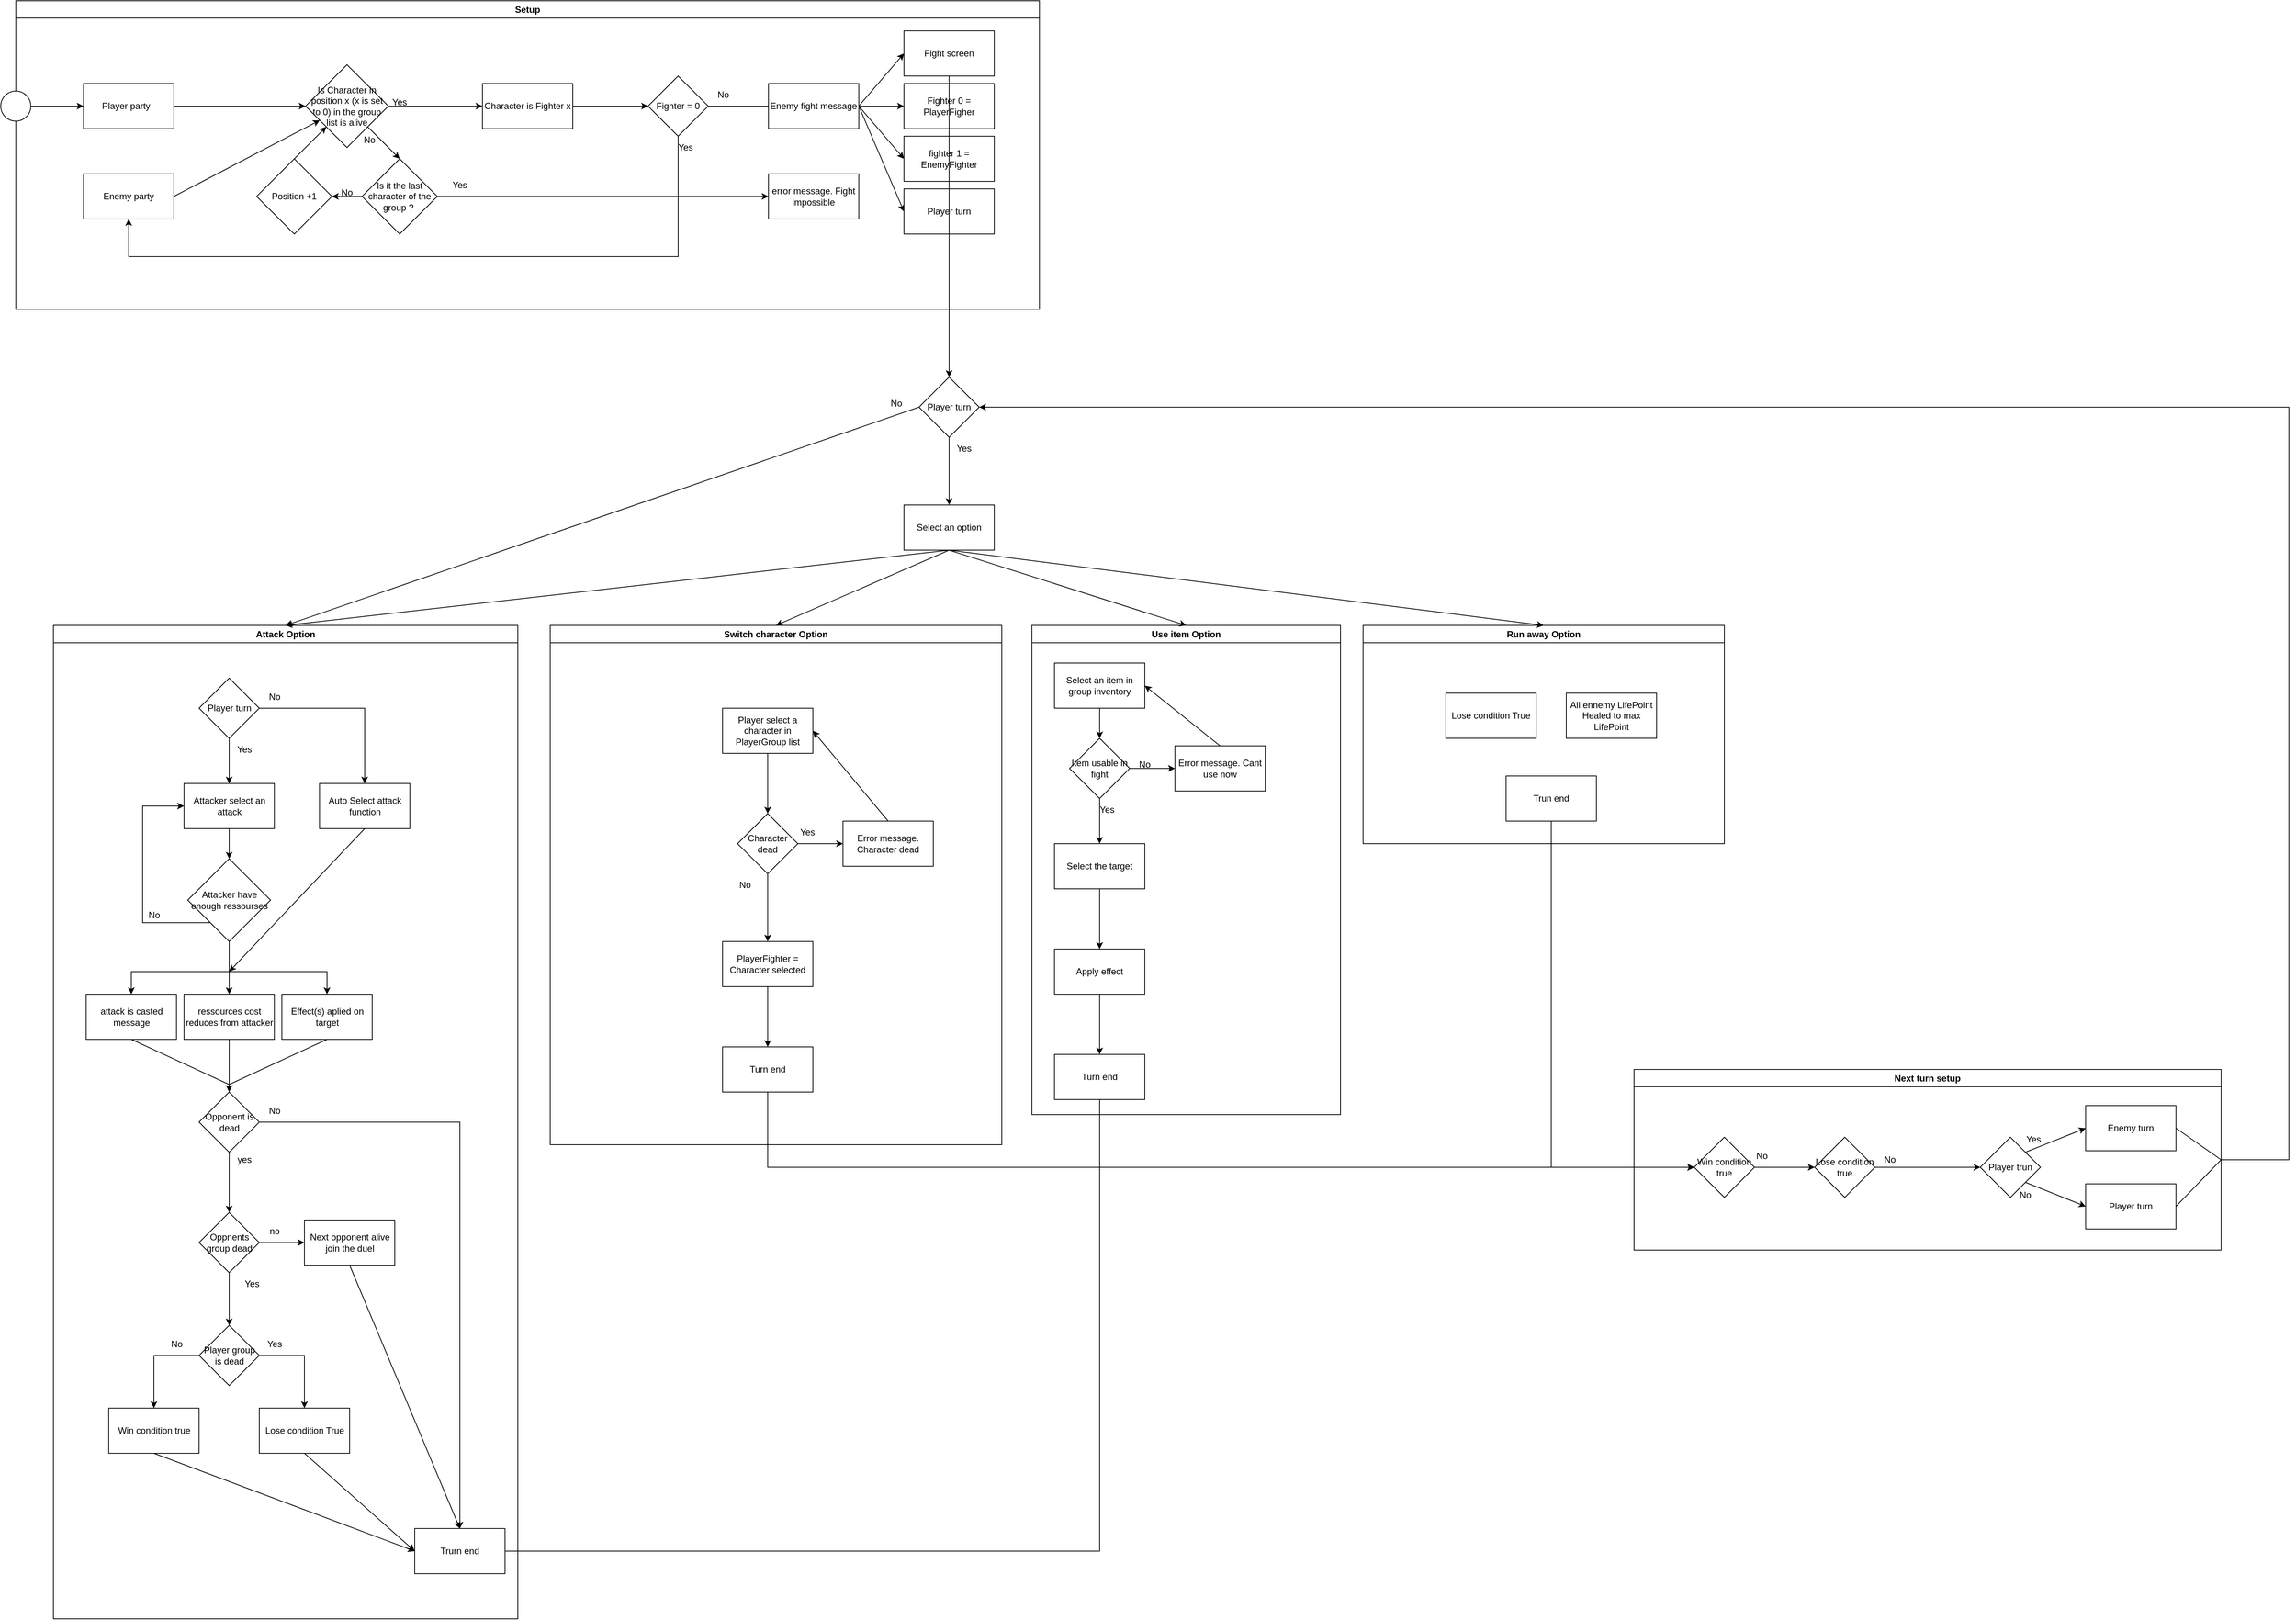 <mxfile version="24.2.5" type="device">
  <diagram name="Page-1" id="olkcUrhkSjKcTe4kXdKJ">
    <mxGraphModel dx="3854" dy="3133" grid="1" gridSize="10" guides="1" tooltips="1" connect="1" arrows="1" fold="1" page="1" pageScale="1" pageWidth="827" pageHeight="1169" math="0" shadow="0">
      <root>
        <mxCell id="0" />
        <mxCell id="1" parent="0" />
        <mxCell id="oNLCFI8qdMNChcKk2wOl-66" value="Setup" style="swimlane;whiteSpace=wrap;html=1;" vertex="1" parent="1">
          <mxGeometry y="-1120" width="1360" height="410" as="geometry" />
        </mxCell>
        <mxCell id="oNLCFI8qdMNChcKk2wOl-96" style="edgeStyle=orthogonalEdgeStyle;rounded=0;orthogonalLoop=1;jettySize=auto;html=1;" edge="1" parent="oNLCFI8qdMNChcKk2wOl-66" source="oNLCFI8qdMNChcKk2wOl-3" target="oNLCFI8qdMNChcKk2wOl-9">
          <mxGeometry relative="1" as="geometry" />
        </mxCell>
        <mxCell id="oNLCFI8qdMNChcKk2wOl-3" value="" style="ellipse;whiteSpace=wrap;html=1;aspect=fixed;fillColor=#FFFFFF;" vertex="1" parent="oNLCFI8qdMNChcKk2wOl-66">
          <mxGeometry x="-20" y="120" width="40" height="40" as="geometry" />
        </mxCell>
        <mxCell id="oNLCFI8qdMNChcKk2wOl-11" value="" style="edgeStyle=orthogonalEdgeStyle;rounded=0;orthogonalLoop=1;jettySize=auto;html=1;" edge="1" parent="oNLCFI8qdMNChcKk2wOl-66" source="oNLCFI8qdMNChcKk2wOl-7" target="oNLCFI8qdMNChcKk2wOl-10">
          <mxGeometry relative="1" as="geometry" />
        </mxCell>
        <mxCell id="oNLCFI8qdMNChcKk2wOl-7" value="Is Character in position x (x is set to 0) in the group list is alive" style="rhombus;whiteSpace=wrap;html=1;" vertex="1" parent="oNLCFI8qdMNChcKk2wOl-66">
          <mxGeometry x="385" y="85" width="110" height="110" as="geometry" />
        </mxCell>
        <mxCell id="oNLCFI8qdMNChcKk2wOl-8" value="Enemy party" style="rounded=0;whiteSpace=wrap;html=1;" vertex="1" parent="oNLCFI8qdMNChcKk2wOl-66">
          <mxGeometry x="90" y="230" width="120" height="60" as="geometry" />
        </mxCell>
        <mxCell id="oNLCFI8qdMNChcKk2wOl-46" style="edgeStyle=orthogonalEdgeStyle;rounded=0;orthogonalLoop=1;jettySize=auto;html=1;" edge="1" parent="oNLCFI8qdMNChcKk2wOl-66" source="oNLCFI8qdMNChcKk2wOl-9" target="oNLCFI8qdMNChcKk2wOl-7">
          <mxGeometry relative="1" as="geometry" />
        </mxCell>
        <mxCell id="oNLCFI8qdMNChcKk2wOl-9" value="Player party&amp;nbsp;&amp;nbsp;" style="rounded=0;whiteSpace=wrap;html=1;" vertex="1" parent="oNLCFI8qdMNChcKk2wOl-66">
          <mxGeometry x="90" y="110" width="120" height="60" as="geometry" />
        </mxCell>
        <mxCell id="oNLCFI8qdMNChcKk2wOl-48" value="" style="edgeStyle=orthogonalEdgeStyle;rounded=0;orthogonalLoop=1;jettySize=auto;html=1;" edge="1" parent="oNLCFI8qdMNChcKk2wOl-66" source="oNLCFI8qdMNChcKk2wOl-10" target="oNLCFI8qdMNChcKk2wOl-47">
          <mxGeometry relative="1" as="geometry" />
        </mxCell>
        <mxCell id="oNLCFI8qdMNChcKk2wOl-10" value="Character is Fighter x" style="whiteSpace=wrap;html=1;" vertex="1" parent="oNLCFI8qdMNChcKk2wOl-66">
          <mxGeometry x="620" y="110" width="120" height="60" as="geometry" />
        </mxCell>
        <mxCell id="oNLCFI8qdMNChcKk2wOl-12" value="Yes" style="text;html=1;align=center;verticalAlign=middle;whiteSpace=wrap;rounded=0;" vertex="1" parent="oNLCFI8qdMNChcKk2wOl-66">
          <mxGeometry x="480" y="120" width="60" height="30" as="geometry" />
        </mxCell>
        <mxCell id="oNLCFI8qdMNChcKk2wOl-24" value="" style="edgeStyle=orthogonalEdgeStyle;rounded=0;orthogonalLoop=1;jettySize=auto;html=1;" edge="1" parent="oNLCFI8qdMNChcKk2wOl-66" source="oNLCFI8qdMNChcKk2wOl-18" target="oNLCFI8qdMNChcKk2wOl-23">
          <mxGeometry relative="1" as="geometry" />
        </mxCell>
        <mxCell id="oNLCFI8qdMNChcKk2wOl-40" style="edgeStyle=orthogonalEdgeStyle;rounded=0;orthogonalLoop=1;jettySize=auto;html=1;" edge="1" parent="oNLCFI8qdMNChcKk2wOl-66" source="oNLCFI8qdMNChcKk2wOl-18" target="oNLCFI8qdMNChcKk2wOl-38">
          <mxGeometry relative="1" as="geometry" />
        </mxCell>
        <mxCell id="oNLCFI8qdMNChcKk2wOl-18" value="Is it the last character of the group ?&amp;nbsp;" style="rhombus;whiteSpace=wrap;html=1;" vertex="1" parent="oNLCFI8qdMNChcKk2wOl-66">
          <mxGeometry x="460" y="210" width="100" height="100" as="geometry" />
        </mxCell>
        <mxCell id="oNLCFI8qdMNChcKk2wOl-21" value="" style="endArrow=classic;html=1;rounded=0;exitX=1;exitY=1;exitDx=0;exitDy=0;entryX=0.5;entryY=0;entryDx=0;entryDy=0;" edge="1" parent="oNLCFI8qdMNChcKk2wOl-66" source="oNLCFI8qdMNChcKk2wOl-7" target="oNLCFI8qdMNChcKk2wOl-18">
          <mxGeometry width="50" height="50" relative="1" as="geometry">
            <mxPoint x="420" y="280" as="sourcePoint" />
            <mxPoint x="470" y="230" as="targetPoint" />
          </mxGeometry>
        </mxCell>
        <mxCell id="oNLCFI8qdMNChcKk2wOl-22" value="No" style="text;html=1;align=center;verticalAlign=middle;whiteSpace=wrap;rounded=0;" vertex="1" parent="oNLCFI8qdMNChcKk2wOl-66">
          <mxGeometry x="440" y="170" width="60" height="30" as="geometry" />
        </mxCell>
        <mxCell id="oNLCFI8qdMNChcKk2wOl-23" value="error message. Fight impossible" style="whiteSpace=wrap;html=1;" vertex="1" parent="oNLCFI8qdMNChcKk2wOl-66">
          <mxGeometry x="1000" y="230" width="120" height="60" as="geometry" />
        </mxCell>
        <mxCell id="oNLCFI8qdMNChcKk2wOl-26" value="Yes" style="text;html=1;align=center;verticalAlign=middle;whiteSpace=wrap;rounded=0;" vertex="1" parent="oNLCFI8qdMNChcKk2wOl-66">
          <mxGeometry x="560" y="230" width="60" height="30" as="geometry" />
        </mxCell>
        <mxCell id="oNLCFI8qdMNChcKk2wOl-38" value="Position +1" style="rhombus;whiteSpace=wrap;html=1;" vertex="1" parent="oNLCFI8qdMNChcKk2wOl-66">
          <mxGeometry x="320" y="210" width="100" height="100" as="geometry" />
        </mxCell>
        <mxCell id="oNLCFI8qdMNChcKk2wOl-42" value="" style="endArrow=classic;html=1;rounded=0;exitX=0.5;exitY=0;exitDx=0;exitDy=0;entryX=0;entryY=1;entryDx=0;entryDy=0;" edge="1" parent="oNLCFI8qdMNChcKk2wOl-66" source="oNLCFI8qdMNChcKk2wOl-38" target="oNLCFI8qdMNChcKk2wOl-7">
          <mxGeometry width="50" height="50" relative="1" as="geometry">
            <mxPoint x="460" y="290" as="sourcePoint" />
            <mxPoint x="510" y="240" as="targetPoint" />
          </mxGeometry>
        </mxCell>
        <mxCell id="oNLCFI8qdMNChcKk2wOl-45" value="No" style="text;html=1;align=center;verticalAlign=middle;whiteSpace=wrap;rounded=0;" vertex="1" parent="oNLCFI8qdMNChcKk2wOl-66">
          <mxGeometry x="410" y="240" width="60" height="30" as="geometry" />
        </mxCell>
        <mxCell id="oNLCFI8qdMNChcKk2wOl-50" style="edgeStyle=orthogonalEdgeStyle;rounded=0;orthogonalLoop=1;jettySize=auto;html=1;entryX=0.5;entryY=1;entryDx=0;entryDy=0;" edge="1" parent="oNLCFI8qdMNChcKk2wOl-66" source="oNLCFI8qdMNChcKk2wOl-47" target="oNLCFI8qdMNChcKk2wOl-8">
          <mxGeometry relative="1" as="geometry">
            <Array as="points">
              <mxPoint x="880" y="340" />
              <mxPoint x="150" y="340" />
            </Array>
          </mxGeometry>
        </mxCell>
        <mxCell id="oNLCFI8qdMNChcKk2wOl-47" value="Fighter = 0" style="rhombus;whiteSpace=wrap;html=1;" vertex="1" parent="oNLCFI8qdMNChcKk2wOl-66">
          <mxGeometry x="840" y="100" width="80" height="80" as="geometry" />
        </mxCell>
        <mxCell id="oNLCFI8qdMNChcKk2wOl-51" value="Yes" style="text;html=1;align=center;verticalAlign=middle;whiteSpace=wrap;rounded=0;" vertex="1" parent="oNLCFI8qdMNChcKk2wOl-66">
          <mxGeometry x="860" y="180" width="60" height="30" as="geometry" />
        </mxCell>
        <mxCell id="oNLCFI8qdMNChcKk2wOl-54" value="No" style="text;html=1;align=center;verticalAlign=middle;whiteSpace=wrap;rounded=0;" vertex="1" parent="oNLCFI8qdMNChcKk2wOl-66">
          <mxGeometry x="910" y="110" width="60" height="30" as="geometry" />
        </mxCell>
        <mxCell id="oNLCFI8qdMNChcKk2wOl-55" value="Fight screen" style="rounded=0;whiteSpace=wrap;html=1;" vertex="1" parent="oNLCFI8qdMNChcKk2wOl-66">
          <mxGeometry x="1180" y="40" width="120" height="60" as="geometry" />
        </mxCell>
        <mxCell id="oNLCFI8qdMNChcKk2wOl-56" value="" style="endArrow=none;html=1;rounded=0;exitX=1;exitY=0.5;exitDx=0;exitDy=0;" edge="1" parent="oNLCFI8qdMNChcKk2wOl-66" source="oNLCFI8qdMNChcKk2wOl-47">
          <mxGeometry width="50" height="50" relative="1" as="geometry">
            <mxPoint x="920" y="250" as="sourcePoint" />
            <mxPoint x="1000" y="140" as="targetPoint" />
          </mxGeometry>
        </mxCell>
        <mxCell id="oNLCFI8qdMNChcKk2wOl-57" value="" style="endArrow=classic;html=1;rounded=0;entryX=0;entryY=0.5;entryDx=0;entryDy=0;" edge="1" parent="oNLCFI8qdMNChcKk2wOl-66" target="oNLCFI8qdMNChcKk2wOl-55">
          <mxGeometry width="50" height="50" relative="1" as="geometry">
            <mxPoint x="1120" y="140" as="sourcePoint" />
            <mxPoint x="1070" y="-10" as="targetPoint" />
          </mxGeometry>
        </mxCell>
        <mxCell id="oNLCFI8qdMNChcKk2wOl-58" value="Fighter 0 = PlayerFigher" style="rounded=0;whiteSpace=wrap;html=1;" vertex="1" parent="oNLCFI8qdMNChcKk2wOl-66">
          <mxGeometry x="1180" y="110" width="120" height="60" as="geometry" />
        </mxCell>
        <mxCell id="oNLCFI8qdMNChcKk2wOl-59" value="" style="endArrow=classic;html=1;rounded=0;entryX=0;entryY=0.5;entryDx=0;entryDy=0;" edge="1" parent="oNLCFI8qdMNChcKk2wOl-66" target="oNLCFI8qdMNChcKk2wOl-58">
          <mxGeometry width="50" height="50" relative="1" as="geometry">
            <mxPoint x="1120" y="140" as="sourcePoint" />
            <mxPoint x="1190" y="150" as="targetPoint" />
          </mxGeometry>
        </mxCell>
        <mxCell id="oNLCFI8qdMNChcKk2wOl-60" value="fighter 1 = EnemyFighter" style="rounded=0;whiteSpace=wrap;html=1;" vertex="1" parent="oNLCFI8qdMNChcKk2wOl-66">
          <mxGeometry x="1180" y="180" width="120" height="60" as="geometry" />
        </mxCell>
        <mxCell id="oNLCFI8qdMNChcKk2wOl-61" value="" style="endArrow=classic;html=1;rounded=0;entryX=0;entryY=0.5;entryDx=0;entryDy=0;" edge="1" parent="oNLCFI8qdMNChcKk2wOl-66" target="oNLCFI8qdMNChcKk2wOl-60">
          <mxGeometry width="50" height="50" relative="1" as="geometry">
            <mxPoint x="1120" y="140" as="sourcePoint" />
            <mxPoint x="1180" y="210" as="targetPoint" />
          </mxGeometry>
        </mxCell>
        <mxCell id="oNLCFI8qdMNChcKk2wOl-62" value="" style="endArrow=classic;html=1;rounded=0;exitX=1;exitY=0.5;exitDx=0;exitDy=0;" edge="1" parent="oNLCFI8qdMNChcKk2wOl-66" source="oNLCFI8qdMNChcKk2wOl-8" target="oNLCFI8qdMNChcKk2wOl-7">
          <mxGeometry width="50" height="50" relative="1" as="geometry">
            <mxPoint x="510" y="400" as="sourcePoint" />
            <mxPoint x="560" y="350" as="targetPoint" />
          </mxGeometry>
        </mxCell>
        <mxCell id="oNLCFI8qdMNChcKk2wOl-63" value="Enemy fight message" style="rounded=0;whiteSpace=wrap;html=1;" vertex="1" parent="oNLCFI8qdMNChcKk2wOl-66">
          <mxGeometry x="1000" y="110" width="120" height="60" as="geometry" />
        </mxCell>
        <mxCell id="oNLCFI8qdMNChcKk2wOl-83" value="Player turn" style="rounded=0;whiteSpace=wrap;html=1;" vertex="1" parent="oNLCFI8qdMNChcKk2wOl-66">
          <mxGeometry x="1180" y="250" width="120" height="60" as="geometry" />
        </mxCell>
        <mxCell id="oNLCFI8qdMNChcKk2wOl-84" value="" style="endArrow=classic;html=1;rounded=0;exitX=1;exitY=0.5;exitDx=0;exitDy=0;entryX=0;entryY=0.5;entryDx=0;entryDy=0;" edge="1" parent="oNLCFI8qdMNChcKk2wOl-66" source="oNLCFI8qdMNChcKk2wOl-63" target="oNLCFI8qdMNChcKk2wOl-83">
          <mxGeometry width="50" height="50" relative="1" as="geometry">
            <mxPoint x="920" y="390" as="sourcePoint" />
            <mxPoint x="970" y="340" as="targetPoint" />
          </mxGeometry>
        </mxCell>
        <mxCell id="oNLCFI8qdMNChcKk2wOl-174" style="edgeStyle=orthogonalEdgeStyle;rounded=0;orthogonalLoop=1;jettySize=auto;html=1;" edge="1" parent="1" source="oNLCFI8qdMNChcKk2wOl-82" target="oNLCFI8qdMNChcKk2wOl-168">
          <mxGeometry relative="1" as="geometry">
            <mxPoint x="2910" y="-210.0" as="targetPoint" />
            <Array as="points">
              <mxPoint x="3020" y="420" />
              <mxPoint x="3020" y="-580" />
            </Array>
          </mxGeometry>
        </mxCell>
        <mxCell id="oNLCFI8qdMNChcKk2wOl-82" value="Next turn setup" style="swimlane;whiteSpace=wrap;html=1;startSize=23;" vertex="1" parent="1">
          <mxGeometry x="2150" y="300" width="780" height="240" as="geometry" />
        </mxCell>
        <mxCell id="oNLCFI8qdMNChcKk2wOl-71" value="Enemy turn" style="whiteSpace=wrap;html=1;" vertex="1" parent="oNLCFI8qdMNChcKk2wOl-82">
          <mxGeometry x="600" y="48" width="120" height="60" as="geometry" />
        </mxCell>
        <mxCell id="oNLCFI8qdMNChcKk2wOl-77" value="Player turn" style="whiteSpace=wrap;html=1;" vertex="1" parent="oNLCFI8qdMNChcKk2wOl-82">
          <mxGeometry x="600" y="152" width="120" height="60" as="geometry" />
        </mxCell>
        <mxCell id="oNLCFI8qdMNChcKk2wOl-76" value="Player trun" style="rhombus;whiteSpace=wrap;html=1;" vertex="1" parent="oNLCFI8qdMNChcKk2wOl-82">
          <mxGeometry x="460" y="90" width="80" height="80" as="geometry" />
        </mxCell>
        <mxCell id="oNLCFI8qdMNChcKk2wOl-86" value="" style="endArrow=classic;html=1;rounded=0;exitX=1;exitY=0;exitDx=0;exitDy=0;entryX=0;entryY=0.5;entryDx=0;entryDy=0;" edge="1" parent="oNLCFI8qdMNChcKk2wOl-82" source="oNLCFI8qdMNChcKk2wOl-76" target="oNLCFI8qdMNChcKk2wOl-71">
          <mxGeometry width="50" height="50" relative="1" as="geometry">
            <mxPoint x="660" y="152" as="sourcePoint" />
            <mxPoint x="710" y="102" as="targetPoint" />
          </mxGeometry>
        </mxCell>
        <mxCell id="oNLCFI8qdMNChcKk2wOl-87" value="" style="endArrow=classic;html=1;rounded=0;exitX=1;exitY=1;exitDx=0;exitDy=0;entryX=0;entryY=0.5;entryDx=0;entryDy=0;" edge="1" parent="oNLCFI8qdMNChcKk2wOl-82" source="oNLCFI8qdMNChcKk2wOl-76" target="oNLCFI8qdMNChcKk2wOl-77">
          <mxGeometry width="50" height="50" relative="1" as="geometry">
            <mxPoint x="660" y="152" as="sourcePoint" />
            <mxPoint x="710" y="102" as="targetPoint" />
          </mxGeometry>
        </mxCell>
        <mxCell id="oNLCFI8qdMNChcKk2wOl-88" value="Yes" style="text;html=1;align=center;verticalAlign=middle;whiteSpace=wrap;rounded=0;" vertex="1" parent="oNLCFI8qdMNChcKk2wOl-82">
          <mxGeometry x="501" y="78" width="60" height="30" as="geometry" />
        </mxCell>
        <mxCell id="oNLCFI8qdMNChcKk2wOl-89" value="No" style="text;html=1;align=center;verticalAlign=middle;whiteSpace=wrap;rounded=0;" vertex="1" parent="oNLCFI8qdMNChcKk2wOl-82">
          <mxGeometry x="490" y="152" width="60" height="30" as="geometry" />
        </mxCell>
        <mxCell id="oNLCFI8qdMNChcKk2wOl-133" value="" style="edgeStyle=orthogonalEdgeStyle;rounded=0;orthogonalLoop=1;jettySize=auto;html=1;" edge="1" parent="oNLCFI8qdMNChcKk2wOl-82" source="oNLCFI8qdMNChcKk2wOl-130" target="oNLCFI8qdMNChcKk2wOl-132">
          <mxGeometry relative="1" as="geometry" />
        </mxCell>
        <mxCell id="oNLCFI8qdMNChcKk2wOl-130" value="Win condition true" style="rhombus;whiteSpace=wrap;html=1;" vertex="1" parent="oNLCFI8qdMNChcKk2wOl-82">
          <mxGeometry x="80" y="90" width="80" height="80" as="geometry" />
        </mxCell>
        <mxCell id="oNLCFI8qdMNChcKk2wOl-136" style="edgeStyle=orthogonalEdgeStyle;rounded=0;orthogonalLoop=1;jettySize=auto;html=1;" edge="1" parent="oNLCFI8qdMNChcKk2wOl-82" source="oNLCFI8qdMNChcKk2wOl-132" target="oNLCFI8qdMNChcKk2wOl-76">
          <mxGeometry relative="1" as="geometry" />
        </mxCell>
        <mxCell id="oNLCFI8qdMNChcKk2wOl-132" value="Lose condition true" style="rhombus;whiteSpace=wrap;html=1;" vertex="1" parent="oNLCFI8qdMNChcKk2wOl-82">
          <mxGeometry x="240" y="90" width="80" height="80" as="geometry" />
        </mxCell>
        <mxCell id="oNLCFI8qdMNChcKk2wOl-135" value="No" style="text;html=1;align=center;verticalAlign=middle;whiteSpace=wrap;rounded=0;" vertex="1" parent="oNLCFI8qdMNChcKk2wOl-82">
          <mxGeometry x="140" y="100" width="60" height="30" as="geometry" />
        </mxCell>
        <mxCell id="oNLCFI8qdMNChcKk2wOl-137" value="No" style="text;html=1;align=center;verticalAlign=middle;whiteSpace=wrap;rounded=0;" vertex="1" parent="oNLCFI8qdMNChcKk2wOl-82">
          <mxGeometry x="310" y="105" width="60" height="30" as="geometry" />
        </mxCell>
        <mxCell id="oNLCFI8qdMNChcKk2wOl-166" value="" style="endArrow=none;html=1;rounded=0;entryX=1;entryY=0.5;entryDx=0;entryDy=0;exitX=1;exitY=0.5;exitDx=0;exitDy=0;" edge="1" parent="oNLCFI8qdMNChcKk2wOl-82" source="oNLCFI8qdMNChcKk2wOl-82" target="oNLCFI8qdMNChcKk2wOl-71">
          <mxGeometry width="50" height="50" relative="1" as="geometry">
            <mxPoint x="690" y="180" as="sourcePoint" />
            <mxPoint x="740" y="130" as="targetPoint" />
          </mxGeometry>
        </mxCell>
        <mxCell id="oNLCFI8qdMNChcKk2wOl-90" value="Attack Option" style="swimlane;whiteSpace=wrap;html=1;" vertex="1" parent="1">
          <mxGeometry x="50" y="-290" width="617" height="1320" as="geometry" />
        </mxCell>
        <mxCell id="ATQOXBDEKC-NVkVyijqF-48" style="edgeStyle=orthogonalEdgeStyle;rounded=0;orthogonalLoop=1;jettySize=auto;html=1;" parent="oNLCFI8qdMNChcKk2wOl-90" source="MJEl35Oq-Rg6vVL6f81N-1" target="MJEl35Oq-Rg6vVL6f81N-3" edge="1">
          <mxGeometry relative="1" as="geometry" />
        </mxCell>
        <mxCell id="MJEl35Oq-Rg6vVL6f81N-1" value="Attacker select an attack" style="rounded=0;whiteSpace=wrap;html=1;" parent="oNLCFI8qdMNChcKk2wOl-90" vertex="1">
          <mxGeometry x="173.5" y="210" width="120" height="60" as="geometry" />
        </mxCell>
        <mxCell id="MJEl35Oq-Rg6vVL6f81N-14" style="edgeStyle=orthogonalEdgeStyle;rounded=0;orthogonalLoop=1;jettySize=auto;html=1;" parent="oNLCFI8qdMNChcKk2wOl-90" source="MJEl35Oq-Rg6vVL6f81N-3" target="MJEl35Oq-Rg6vVL6f81N-12" edge="1">
          <mxGeometry relative="1" as="geometry" />
        </mxCell>
        <mxCell id="MJEl35Oq-Rg6vVL6f81N-15" style="edgeStyle=orthogonalEdgeStyle;rounded=0;orthogonalLoop=1;jettySize=auto;html=1;" parent="oNLCFI8qdMNChcKk2wOl-90" source="MJEl35Oq-Rg6vVL6f81N-3" target="MJEl35Oq-Rg6vVL6f81N-11" edge="1">
          <mxGeometry relative="1" as="geometry">
            <Array as="points">
              <mxPoint x="233.5" y="460" />
              <mxPoint x="103.5" y="460" />
            </Array>
          </mxGeometry>
        </mxCell>
        <mxCell id="MJEl35Oq-Rg6vVL6f81N-16" style="edgeStyle=orthogonalEdgeStyle;rounded=0;orthogonalLoop=1;jettySize=auto;html=1;entryX=0.5;entryY=0;entryDx=0;entryDy=0;" parent="oNLCFI8qdMNChcKk2wOl-90" source="MJEl35Oq-Rg6vVL6f81N-3" target="MJEl35Oq-Rg6vVL6f81N-13" edge="1">
          <mxGeometry relative="1" as="geometry">
            <mxPoint x="377.5" y="490" as="targetPoint" />
            <Array as="points">
              <mxPoint x="233.5" y="460" />
              <mxPoint x="363.5" y="460" />
            </Array>
          </mxGeometry>
        </mxCell>
        <mxCell id="ATQOXBDEKC-NVkVyijqF-46" style="edgeStyle=orthogonalEdgeStyle;rounded=0;orthogonalLoop=1;jettySize=auto;html=1;" parent="oNLCFI8qdMNChcKk2wOl-90" source="MJEl35Oq-Rg6vVL6f81N-3" target="MJEl35Oq-Rg6vVL6f81N-1" edge="1">
          <mxGeometry relative="1" as="geometry">
            <Array as="points">
              <mxPoint x="118.5" y="395" />
            </Array>
          </mxGeometry>
        </mxCell>
        <mxCell id="MJEl35Oq-Rg6vVL6f81N-3" value="Attacker have enough ressourses" style="rhombus;whiteSpace=wrap;html=1;" parent="oNLCFI8qdMNChcKk2wOl-90" vertex="1">
          <mxGeometry x="178.5" y="310" width="110" height="110" as="geometry" />
        </mxCell>
        <mxCell id="MJEl35Oq-Rg6vVL6f81N-9" value="No" style="text;html=1;strokeColor=none;fillColor=none;align=center;verticalAlign=middle;whiteSpace=wrap;rounded=0;" parent="oNLCFI8qdMNChcKk2wOl-90" vertex="1">
          <mxGeometry x="103.5" y="370" width="60" height="30" as="geometry" />
        </mxCell>
        <mxCell id="MJEl35Oq-Rg6vVL6f81N-11" value="attack is casted message" style="rounded=0;whiteSpace=wrap;html=1;" parent="oNLCFI8qdMNChcKk2wOl-90" vertex="1">
          <mxGeometry x="43.5" y="490" width="120" height="60" as="geometry" />
        </mxCell>
        <mxCell id="MJEl35Oq-Rg6vVL6f81N-18" style="edgeStyle=orthogonalEdgeStyle;rounded=0;orthogonalLoop=1;jettySize=auto;html=1;" parent="oNLCFI8qdMNChcKk2wOl-90" source="MJEl35Oq-Rg6vVL6f81N-12" target="MJEl35Oq-Rg6vVL6f81N-17" edge="1">
          <mxGeometry relative="1" as="geometry" />
        </mxCell>
        <mxCell id="MJEl35Oq-Rg6vVL6f81N-12" value="ressources cost reduces from attacker" style="rounded=0;whiteSpace=wrap;html=1;" parent="oNLCFI8qdMNChcKk2wOl-90" vertex="1">
          <mxGeometry x="173.5" y="490" width="120" height="60" as="geometry" />
        </mxCell>
        <mxCell id="MJEl35Oq-Rg6vVL6f81N-13" value="Effect(s) aplied on target" style="rounded=0;whiteSpace=wrap;html=1;" parent="oNLCFI8qdMNChcKk2wOl-90" vertex="1">
          <mxGeometry x="303.5" y="490" width="120" height="60" as="geometry" />
        </mxCell>
        <mxCell id="MJEl35Oq-Rg6vVL6f81N-24" value="" style="edgeStyle=orthogonalEdgeStyle;rounded=0;orthogonalLoop=1;jettySize=auto;html=1;" parent="oNLCFI8qdMNChcKk2wOl-90" source="MJEl35Oq-Rg6vVL6f81N-17" target="MJEl35Oq-Rg6vVL6f81N-23" edge="1">
          <mxGeometry relative="1" as="geometry" />
        </mxCell>
        <mxCell id="MJEl35Oq-Rg6vVL6f81N-17" value="Opponent is dead" style="rhombus;whiteSpace=wrap;html=1;" parent="oNLCFI8qdMNChcKk2wOl-90" vertex="1">
          <mxGeometry x="193.5" y="620" width="80" height="80" as="geometry" />
        </mxCell>
        <mxCell id="ATQOXBDEKC-NVkVyijqF-33" value="" style="edgeStyle=orthogonalEdgeStyle;rounded=0;orthogonalLoop=1;jettySize=auto;html=1;" parent="oNLCFI8qdMNChcKk2wOl-90" source="MJEl35Oq-Rg6vVL6f81N-23" target="ATQOXBDEKC-NVkVyijqF-32" edge="1">
          <mxGeometry relative="1" as="geometry" />
        </mxCell>
        <mxCell id="ATQOXBDEKC-NVkVyijqF-66" style="edgeStyle=orthogonalEdgeStyle;rounded=0;orthogonalLoop=1;jettySize=auto;html=1;" parent="oNLCFI8qdMNChcKk2wOl-90" source="MJEl35Oq-Rg6vVL6f81N-23" target="ATQOXBDEKC-NVkVyijqF-65" edge="1">
          <mxGeometry relative="1" as="geometry" />
        </mxCell>
        <mxCell id="MJEl35Oq-Rg6vVL6f81N-23" value="Oppnents group dead" style="rhombus;whiteSpace=wrap;html=1;" parent="oNLCFI8qdMNChcKk2wOl-90" vertex="1">
          <mxGeometry x="193.5" y="780" width="80" height="80" as="geometry" />
        </mxCell>
        <mxCell id="MJEl35Oq-Rg6vVL6f81N-25" value="yes" style="text;html=1;strokeColor=none;fillColor=none;align=center;verticalAlign=middle;whiteSpace=wrap;rounded=0;" parent="oNLCFI8qdMNChcKk2wOl-90" vertex="1">
          <mxGeometry x="223.5" y="695" width="60" height="30" as="geometry" />
        </mxCell>
        <mxCell id="ATQOXBDEKC-NVkVyijqF-13" value="No" style="text;html=1;strokeColor=none;fillColor=none;align=center;verticalAlign=middle;whiteSpace=wrap;rounded=0;" parent="oNLCFI8qdMNChcKk2wOl-90" vertex="1">
          <mxGeometry x="263.5" y="630" width="60" height="30" as="geometry" />
        </mxCell>
        <mxCell id="ATQOXBDEKC-NVkVyijqF-30" value="" style="endArrow=none;html=1;rounded=0;entryX=0.5;entryY=1;entryDx=0;entryDy=0;" parent="oNLCFI8qdMNChcKk2wOl-90" target="MJEl35Oq-Rg6vVL6f81N-13" edge="1">
          <mxGeometry width="50" height="50" relative="1" as="geometry">
            <mxPoint x="233.5" y="610" as="sourcePoint" />
            <mxPoint x="753.5" y="580" as="targetPoint" />
          </mxGeometry>
        </mxCell>
        <mxCell id="ATQOXBDEKC-NVkVyijqF-31" value="" style="endArrow=none;html=1;rounded=0;entryX=0.5;entryY=1;entryDx=0;entryDy=0;" parent="oNLCFI8qdMNChcKk2wOl-90" target="MJEl35Oq-Rg6vVL6f81N-11" edge="1">
          <mxGeometry width="50" height="50" relative="1" as="geometry">
            <mxPoint x="233.5" y="610" as="sourcePoint" />
            <mxPoint x="753.5" y="580" as="targetPoint" />
          </mxGeometry>
        </mxCell>
        <mxCell id="ATQOXBDEKC-NVkVyijqF-32" value="Next opponent alive join the duel" style="whiteSpace=wrap;html=1;" parent="oNLCFI8qdMNChcKk2wOl-90" vertex="1">
          <mxGeometry x="333.5" y="790" width="120" height="60" as="geometry" />
        </mxCell>
        <mxCell id="ATQOXBDEKC-NVkVyijqF-34" value="no" style="text;html=1;strokeColor=none;fillColor=none;align=center;verticalAlign=middle;whiteSpace=wrap;rounded=0;" parent="oNLCFI8qdMNChcKk2wOl-90" vertex="1">
          <mxGeometry x="263.5" y="790" width="60" height="30" as="geometry" />
        </mxCell>
        <mxCell id="ATQOXBDEKC-NVkVyijqF-49" value="Auto Select attack function" style="rounded=0;whiteSpace=wrap;html=1;" parent="oNLCFI8qdMNChcKk2wOl-90" vertex="1">
          <mxGeometry x="353.5" y="210" width="120" height="60" as="geometry" />
        </mxCell>
        <mxCell id="ATQOXBDEKC-NVkVyijqF-50" value="" style="endArrow=classic;html=1;rounded=0;exitX=0.5;exitY=1;exitDx=0;exitDy=0;" parent="oNLCFI8qdMNChcKk2wOl-90" source="ATQOXBDEKC-NVkVyijqF-49" edge="1">
          <mxGeometry width="50" height="50" relative="1" as="geometry">
            <mxPoint x="593.5" y="520" as="sourcePoint" />
            <mxPoint x="233.5" y="460" as="targetPoint" />
          </mxGeometry>
        </mxCell>
        <mxCell id="ATQOXBDEKC-NVkVyijqF-53" style="edgeStyle=orthogonalEdgeStyle;rounded=0;orthogonalLoop=1;jettySize=auto;html=1;" parent="oNLCFI8qdMNChcKk2wOl-90" source="ATQOXBDEKC-NVkVyijqF-52" target="MJEl35Oq-Rg6vVL6f81N-1" edge="1">
          <mxGeometry relative="1" as="geometry" />
        </mxCell>
        <mxCell id="ATQOXBDEKC-NVkVyijqF-54" style="edgeStyle=orthogonalEdgeStyle;rounded=0;orthogonalLoop=1;jettySize=auto;html=1;" parent="oNLCFI8qdMNChcKk2wOl-90" source="ATQOXBDEKC-NVkVyijqF-52" target="ATQOXBDEKC-NVkVyijqF-49" edge="1">
          <mxGeometry relative="1" as="geometry" />
        </mxCell>
        <mxCell id="ATQOXBDEKC-NVkVyijqF-52" value="Player turn" style="rhombus;whiteSpace=wrap;html=1;" parent="oNLCFI8qdMNChcKk2wOl-90" vertex="1">
          <mxGeometry x="193.5" y="70" width="80" height="80" as="geometry" />
        </mxCell>
        <mxCell id="ATQOXBDEKC-NVkVyijqF-55" value="Yes" style="text;html=1;strokeColor=none;fillColor=none;align=center;verticalAlign=middle;whiteSpace=wrap;rounded=0;" parent="oNLCFI8qdMNChcKk2wOl-90" vertex="1">
          <mxGeometry x="223.5" y="150" width="60" height="30" as="geometry" />
        </mxCell>
        <mxCell id="ATQOXBDEKC-NVkVyijqF-57" value="No" style="text;html=1;strokeColor=none;fillColor=none;align=center;verticalAlign=middle;whiteSpace=wrap;rounded=0;" parent="oNLCFI8qdMNChcKk2wOl-90" vertex="1">
          <mxGeometry x="263.5" y="80" width="60" height="30" as="geometry" />
        </mxCell>
        <mxCell id="ATQOXBDEKC-NVkVyijqF-60" value="Yes" style="text;html=1;strokeColor=none;fillColor=none;align=center;verticalAlign=middle;whiteSpace=wrap;rounded=0;" parent="oNLCFI8qdMNChcKk2wOl-90" vertex="1">
          <mxGeometry x="233.5" y="860" width="60" height="30" as="geometry" />
        </mxCell>
        <mxCell id="ATQOXBDEKC-NVkVyijqF-70" style="edgeStyle=orthogonalEdgeStyle;rounded=0;orthogonalLoop=1;jettySize=auto;html=1;" parent="oNLCFI8qdMNChcKk2wOl-90" source="ATQOXBDEKC-NVkVyijqF-65" target="ATQOXBDEKC-NVkVyijqF-68" edge="1">
          <mxGeometry relative="1" as="geometry">
            <Array as="points">
              <mxPoint x="133.5" y="970" />
            </Array>
          </mxGeometry>
        </mxCell>
        <mxCell id="ATQOXBDEKC-NVkVyijqF-71" style="edgeStyle=orthogonalEdgeStyle;rounded=0;orthogonalLoop=1;jettySize=auto;html=1;" parent="oNLCFI8qdMNChcKk2wOl-90" source="ATQOXBDEKC-NVkVyijqF-65" target="ATQOXBDEKC-NVkVyijqF-69" edge="1">
          <mxGeometry relative="1" as="geometry">
            <Array as="points">
              <mxPoint x="333.5" y="970" />
            </Array>
          </mxGeometry>
        </mxCell>
        <mxCell id="ATQOXBDEKC-NVkVyijqF-65" value="Player group is dead" style="rhombus;whiteSpace=wrap;html=1;" parent="oNLCFI8qdMNChcKk2wOl-90" vertex="1">
          <mxGeometry x="193.5" y="930" width="80" height="80" as="geometry" />
        </mxCell>
        <mxCell id="ATQOXBDEKC-NVkVyijqF-68" value="Win condition true" style="rounded=0;whiteSpace=wrap;html=1;" parent="oNLCFI8qdMNChcKk2wOl-90" vertex="1">
          <mxGeometry x="73.5" y="1040" width="120" height="60" as="geometry" />
        </mxCell>
        <mxCell id="ATQOXBDEKC-NVkVyijqF-69" value="Lose condition True" style="rounded=0;whiteSpace=wrap;html=1;" parent="oNLCFI8qdMNChcKk2wOl-90" vertex="1">
          <mxGeometry x="273.5" y="1040" width="120" height="60" as="geometry" />
        </mxCell>
        <mxCell id="ATQOXBDEKC-NVkVyijqF-72" value="Yes" style="text;html=1;strokeColor=none;fillColor=none;align=center;verticalAlign=middle;whiteSpace=wrap;rounded=0;" parent="oNLCFI8qdMNChcKk2wOl-90" vertex="1">
          <mxGeometry x="263.5" y="940" width="60" height="30" as="geometry" />
        </mxCell>
        <mxCell id="ATQOXBDEKC-NVkVyijqF-74" value="No" style="text;html=1;strokeColor=none;fillColor=none;align=center;verticalAlign=middle;whiteSpace=wrap;rounded=0;" parent="oNLCFI8qdMNChcKk2wOl-90" vertex="1">
          <mxGeometry x="133.5" y="940" width="60" height="30" as="geometry" />
        </mxCell>
        <mxCell id="ATQOXBDEKC-NVkVyijqF-10" value="Trurn end" style="whiteSpace=wrap;html=1;rounded=0;" parent="oNLCFI8qdMNChcKk2wOl-90" vertex="1">
          <mxGeometry x="480" y="1200" width="120" height="60" as="geometry" />
        </mxCell>
        <mxCell id="ATQOXBDEKC-NVkVyijqF-14" style="edgeStyle=orthogonalEdgeStyle;rounded=0;orthogonalLoop=1;jettySize=auto;html=1;" parent="oNLCFI8qdMNChcKk2wOl-90" source="MJEl35Oq-Rg6vVL6f81N-17" target="ATQOXBDEKC-NVkVyijqF-10" edge="1">
          <mxGeometry relative="1" as="geometry" />
        </mxCell>
        <mxCell id="ATQOXBDEKC-NVkVyijqF-38" value="" style="endArrow=classic;html=1;rounded=0;exitX=0.5;exitY=1;exitDx=0;exitDy=0;entryX=0.5;entryY=0;entryDx=0;entryDy=0;" parent="oNLCFI8qdMNChcKk2wOl-90" source="ATQOXBDEKC-NVkVyijqF-32" target="ATQOXBDEKC-NVkVyijqF-10" edge="1">
          <mxGeometry width="50" height="50" relative="1" as="geometry">
            <mxPoint x="693.5" y="830" as="sourcePoint" />
            <mxPoint x="743.5" y="780" as="targetPoint" />
          </mxGeometry>
        </mxCell>
        <mxCell id="oNLCFI8qdMNChcKk2wOl-93" value="" style="endArrow=classic;html=1;rounded=0;exitX=0.5;exitY=1;exitDx=0;exitDy=0;entryX=0;entryY=0.5;entryDx=0;entryDy=0;" edge="1" parent="oNLCFI8qdMNChcKk2wOl-90" source="ATQOXBDEKC-NVkVyijqF-69" target="ATQOXBDEKC-NVkVyijqF-10">
          <mxGeometry width="50" height="50" relative="1" as="geometry">
            <mxPoint x="350" y="1080" as="sourcePoint" />
            <mxPoint x="400" y="1030" as="targetPoint" />
          </mxGeometry>
        </mxCell>
        <mxCell id="oNLCFI8qdMNChcKk2wOl-94" value="" style="endArrow=classic;html=1;rounded=0;exitX=0.5;exitY=1;exitDx=0;exitDy=0;entryX=0;entryY=0.5;entryDx=0;entryDy=0;" edge="1" parent="oNLCFI8qdMNChcKk2wOl-90" source="ATQOXBDEKC-NVkVyijqF-68" target="ATQOXBDEKC-NVkVyijqF-10">
          <mxGeometry width="50" height="50" relative="1" as="geometry">
            <mxPoint x="350" y="1080" as="sourcePoint" />
            <mxPoint x="400" y="1030" as="targetPoint" />
          </mxGeometry>
        </mxCell>
        <mxCell id="oNLCFI8qdMNChcKk2wOl-97" value="Switch character Option" style="swimlane;whiteSpace=wrap;html=1;" vertex="1" parent="1">
          <mxGeometry x="710" y="-290" width="600" height="690" as="geometry" />
        </mxCell>
        <mxCell id="oNLCFI8qdMNChcKk2wOl-100" value="" style="edgeStyle=orthogonalEdgeStyle;rounded=0;orthogonalLoop=1;jettySize=auto;html=1;" edge="1" parent="oNLCFI8qdMNChcKk2wOl-97" source="oNLCFI8qdMNChcKk2wOl-98" target="oNLCFI8qdMNChcKk2wOl-99">
          <mxGeometry relative="1" as="geometry" />
        </mxCell>
        <mxCell id="oNLCFI8qdMNChcKk2wOl-98" value="Player select a character in PlayerGroup list" style="rounded=0;whiteSpace=wrap;html=1;" vertex="1" parent="oNLCFI8qdMNChcKk2wOl-97">
          <mxGeometry x="229" y="110" width="120" height="60" as="geometry" />
        </mxCell>
        <mxCell id="oNLCFI8qdMNChcKk2wOl-102" value="" style="edgeStyle=orthogonalEdgeStyle;rounded=0;orthogonalLoop=1;jettySize=auto;html=1;" edge="1" parent="oNLCFI8qdMNChcKk2wOl-97" source="oNLCFI8qdMNChcKk2wOl-99" target="oNLCFI8qdMNChcKk2wOl-101">
          <mxGeometry relative="1" as="geometry" />
        </mxCell>
        <mxCell id="oNLCFI8qdMNChcKk2wOl-106" value="" style="edgeStyle=orthogonalEdgeStyle;rounded=0;orthogonalLoop=1;jettySize=auto;html=1;" edge="1" parent="oNLCFI8qdMNChcKk2wOl-97" source="oNLCFI8qdMNChcKk2wOl-99" target="oNLCFI8qdMNChcKk2wOl-105">
          <mxGeometry relative="1" as="geometry" />
        </mxCell>
        <mxCell id="oNLCFI8qdMNChcKk2wOl-99" value="Character dead" style="rhombus;whiteSpace=wrap;html=1;rounded=0;" vertex="1" parent="oNLCFI8qdMNChcKk2wOl-97">
          <mxGeometry x="249" y="250" width="80" height="80" as="geometry" />
        </mxCell>
        <mxCell id="oNLCFI8qdMNChcKk2wOl-101" value="Error message. Character dead" style="whiteSpace=wrap;html=1;rounded=0;" vertex="1" parent="oNLCFI8qdMNChcKk2wOl-97">
          <mxGeometry x="389" y="260" width="120" height="60" as="geometry" />
        </mxCell>
        <mxCell id="oNLCFI8qdMNChcKk2wOl-103" value="" style="endArrow=classic;html=1;rounded=0;exitX=0.5;exitY=0;exitDx=0;exitDy=0;entryX=1;entryY=0.5;entryDx=0;entryDy=0;" edge="1" parent="oNLCFI8qdMNChcKk2wOl-97" source="oNLCFI8qdMNChcKk2wOl-101" target="oNLCFI8qdMNChcKk2wOl-98">
          <mxGeometry width="50" height="50" relative="1" as="geometry">
            <mxPoint x="232" y="360" as="sourcePoint" />
            <mxPoint x="282" y="310" as="targetPoint" />
          </mxGeometry>
        </mxCell>
        <mxCell id="oNLCFI8qdMNChcKk2wOl-104" value="Yes" style="text;html=1;align=center;verticalAlign=middle;whiteSpace=wrap;rounded=0;" vertex="1" parent="oNLCFI8qdMNChcKk2wOl-97">
          <mxGeometry x="312" y="260" width="60" height="30" as="geometry" />
        </mxCell>
        <mxCell id="oNLCFI8qdMNChcKk2wOl-108" value="" style="edgeStyle=orthogonalEdgeStyle;rounded=0;orthogonalLoop=1;jettySize=auto;html=1;" edge="1" parent="oNLCFI8qdMNChcKk2wOl-97" source="oNLCFI8qdMNChcKk2wOl-105" target="oNLCFI8qdMNChcKk2wOl-107">
          <mxGeometry relative="1" as="geometry" />
        </mxCell>
        <mxCell id="oNLCFI8qdMNChcKk2wOl-105" value="PlayerFighter = Character selected" style="whiteSpace=wrap;html=1;rounded=0;" vertex="1" parent="oNLCFI8qdMNChcKk2wOl-97">
          <mxGeometry x="229" y="420" width="120" height="60" as="geometry" />
        </mxCell>
        <mxCell id="oNLCFI8qdMNChcKk2wOl-107" value="Turn end" style="rounded=0;whiteSpace=wrap;html=1;" vertex="1" parent="oNLCFI8qdMNChcKk2wOl-97">
          <mxGeometry x="229" y="560" width="120" height="60" as="geometry" />
        </mxCell>
        <mxCell id="oNLCFI8qdMNChcKk2wOl-109" value="No" style="text;html=1;align=center;verticalAlign=middle;whiteSpace=wrap;rounded=0;" vertex="1" parent="oNLCFI8qdMNChcKk2wOl-97">
          <mxGeometry x="229" y="330" width="60" height="30" as="geometry" />
        </mxCell>
        <mxCell id="oNLCFI8qdMNChcKk2wOl-110" value="Run away Option" style="swimlane;whiteSpace=wrap;html=1;" vertex="1" parent="1">
          <mxGeometry x="1790" y="-290" width="480" height="290" as="geometry" />
        </mxCell>
        <mxCell id="oNLCFI8qdMNChcKk2wOl-111" value="Lose condition True" style="rounded=0;whiteSpace=wrap;html=1;" vertex="1" parent="oNLCFI8qdMNChcKk2wOl-110">
          <mxGeometry x="110" y="90" width="120" height="60" as="geometry" />
        </mxCell>
        <mxCell id="oNLCFI8qdMNChcKk2wOl-112" value="All ennemy LifePoint Healed to max LifePoint" style="rounded=0;whiteSpace=wrap;html=1;" vertex="1" parent="oNLCFI8qdMNChcKk2wOl-110">
          <mxGeometry x="270" y="90" width="120" height="60" as="geometry" />
        </mxCell>
        <mxCell id="oNLCFI8qdMNChcKk2wOl-113" value="Trun end" style="rounded=0;whiteSpace=wrap;html=1;" vertex="1" parent="oNLCFI8qdMNChcKk2wOl-110">
          <mxGeometry x="190" y="200" width="120" height="60" as="geometry" />
        </mxCell>
        <mxCell id="oNLCFI8qdMNChcKk2wOl-114" value="Use item Option" style="swimlane;whiteSpace=wrap;html=1;" vertex="1" parent="1">
          <mxGeometry x="1350" y="-290" width="410" height="650" as="geometry" />
        </mxCell>
        <mxCell id="oNLCFI8qdMNChcKk2wOl-118" style="edgeStyle=orthogonalEdgeStyle;rounded=0;orthogonalLoop=1;jettySize=auto;html=1;" edge="1" parent="oNLCFI8qdMNChcKk2wOl-114" source="oNLCFI8qdMNChcKk2wOl-116" target="oNLCFI8qdMNChcKk2wOl-117">
          <mxGeometry relative="1" as="geometry" />
        </mxCell>
        <mxCell id="oNLCFI8qdMNChcKk2wOl-116" value="Select an item in group inventory" style="rounded=0;whiteSpace=wrap;html=1;" vertex="1" parent="oNLCFI8qdMNChcKk2wOl-114">
          <mxGeometry x="30" y="50" width="120" height="60" as="geometry" />
        </mxCell>
        <mxCell id="oNLCFI8qdMNChcKk2wOl-120" value="" style="edgeStyle=orthogonalEdgeStyle;rounded=0;orthogonalLoop=1;jettySize=auto;html=1;" edge="1" parent="oNLCFI8qdMNChcKk2wOl-114" source="oNLCFI8qdMNChcKk2wOl-117" target="oNLCFI8qdMNChcKk2wOl-119">
          <mxGeometry relative="1" as="geometry" />
        </mxCell>
        <mxCell id="oNLCFI8qdMNChcKk2wOl-123" value="" style="edgeStyle=orthogonalEdgeStyle;rounded=0;orthogonalLoop=1;jettySize=auto;html=1;" edge="1" parent="oNLCFI8qdMNChcKk2wOl-114" source="oNLCFI8qdMNChcKk2wOl-117" target="oNLCFI8qdMNChcKk2wOl-122">
          <mxGeometry relative="1" as="geometry" />
        </mxCell>
        <mxCell id="oNLCFI8qdMNChcKk2wOl-117" value="Item usable in fight" style="rhombus;whiteSpace=wrap;html=1;" vertex="1" parent="oNLCFI8qdMNChcKk2wOl-114">
          <mxGeometry x="50" y="150" width="80" height="80" as="geometry" />
        </mxCell>
        <mxCell id="oNLCFI8qdMNChcKk2wOl-119" value="Error message. Cant use now" style="whiteSpace=wrap;html=1;" vertex="1" parent="oNLCFI8qdMNChcKk2wOl-114">
          <mxGeometry x="190" y="160" width="120" height="60" as="geometry" />
        </mxCell>
        <mxCell id="oNLCFI8qdMNChcKk2wOl-121" value="" style="endArrow=classic;html=1;rounded=0;exitX=0.5;exitY=0;exitDx=0;exitDy=0;entryX=1;entryY=0.5;entryDx=0;entryDy=0;" edge="1" parent="oNLCFI8qdMNChcKk2wOl-114" source="oNLCFI8qdMNChcKk2wOl-119" target="oNLCFI8qdMNChcKk2wOl-116">
          <mxGeometry width="50" height="50" relative="1" as="geometry">
            <mxPoint x="70" y="330" as="sourcePoint" />
            <mxPoint x="120" y="280" as="targetPoint" />
          </mxGeometry>
        </mxCell>
        <mxCell id="oNLCFI8qdMNChcKk2wOl-127" value="" style="edgeStyle=orthogonalEdgeStyle;rounded=0;orthogonalLoop=1;jettySize=auto;html=1;" edge="1" parent="oNLCFI8qdMNChcKk2wOl-114" source="oNLCFI8qdMNChcKk2wOl-122" target="oNLCFI8qdMNChcKk2wOl-126">
          <mxGeometry relative="1" as="geometry" />
        </mxCell>
        <mxCell id="oNLCFI8qdMNChcKk2wOl-122" value="Select the target" style="whiteSpace=wrap;html=1;" vertex="1" parent="oNLCFI8qdMNChcKk2wOl-114">
          <mxGeometry x="30" y="290" width="120" height="60" as="geometry" />
        </mxCell>
        <mxCell id="oNLCFI8qdMNChcKk2wOl-124" value="No" style="text;html=1;align=center;verticalAlign=middle;whiteSpace=wrap;rounded=0;" vertex="1" parent="oNLCFI8qdMNChcKk2wOl-114">
          <mxGeometry x="120" y="170" width="60" height="30" as="geometry" />
        </mxCell>
        <mxCell id="oNLCFI8qdMNChcKk2wOl-125" value="Yes" style="text;html=1;align=center;verticalAlign=middle;whiteSpace=wrap;rounded=0;" vertex="1" parent="oNLCFI8qdMNChcKk2wOl-114">
          <mxGeometry x="70" y="230" width="60" height="30" as="geometry" />
        </mxCell>
        <mxCell id="oNLCFI8qdMNChcKk2wOl-129" value="" style="edgeStyle=orthogonalEdgeStyle;rounded=0;orthogonalLoop=1;jettySize=auto;html=1;" edge="1" parent="oNLCFI8qdMNChcKk2wOl-114" source="oNLCFI8qdMNChcKk2wOl-126" target="oNLCFI8qdMNChcKk2wOl-128">
          <mxGeometry relative="1" as="geometry" />
        </mxCell>
        <mxCell id="oNLCFI8qdMNChcKk2wOl-126" value="Apply effect" style="whiteSpace=wrap;html=1;" vertex="1" parent="oNLCFI8qdMNChcKk2wOl-114">
          <mxGeometry x="30" y="430" width="120" height="60" as="geometry" />
        </mxCell>
        <mxCell id="oNLCFI8qdMNChcKk2wOl-128" value="Turn end" style="whiteSpace=wrap;html=1;" vertex="1" parent="oNLCFI8qdMNChcKk2wOl-114">
          <mxGeometry x="30" y="570" width="120" height="60" as="geometry" />
        </mxCell>
        <mxCell id="oNLCFI8qdMNChcKk2wOl-147" value="Select an option" style="rounded=0;whiteSpace=wrap;html=1;" vertex="1" parent="1">
          <mxGeometry x="1180" y="-450" width="120" height="60" as="geometry" />
        </mxCell>
        <mxCell id="oNLCFI8qdMNChcKk2wOl-149" value="" style="endArrow=classic;html=1;rounded=0;entryX=0.5;entryY=0;entryDx=0;entryDy=0;exitX=0.5;exitY=1;exitDx=0;exitDy=0;" edge="1" parent="1" source="oNLCFI8qdMNChcKk2wOl-147" target="oNLCFI8qdMNChcKk2wOl-90">
          <mxGeometry width="50" height="50" relative="1" as="geometry">
            <mxPoint x="730" y="-620" as="sourcePoint" />
            <mxPoint x="890" y="-260" as="targetPoint" />
          </mxGeometry>
        </mxCell>
        <mxCell id="oNLCFI8qdMNChcKk2wOl-150" value="" style="endArrow=classic;html=1;rounded=0;exitX=0.5;exitY=1;exitDx=0;exitDy=0;entryX=0.5;entryY=0;entryDx=0;entryDy=0;" edge="1" parent="1" source="oNLCFI8qdMNChcKk2wOl-147" target="oNLCFI8qdMNChcKk2wOl-97">
          <mxGeometry width="50" height="50" relative="1" as="geometry">
            <mxPoint x="1100" y="-200" as="sourcePoint" />
            <mxPoint x="1150" y="-250" as="targetPoint" />
          </mxGeometry>
        </mxCell>
        <mxCell id="oNLCFI8qdMNChcKk2wOl-151" value="" style="endArrow=classic;html=1;rounded=0;exitX=0.5;exitY=1;exitDx=0;exitDy=0;entryX=0.5;entryY=0;entryDx=0;entryDy=0;" edge="1" parent="1" source="oNLCFI8qdMNChcKk2wOl-147" target="oNLCFI8qdMNChcKk2wOl-114">
          <mxGeometry width="50" height="50" relative="1" as="geometry">
            <mxPoint x="1360" y="-200" as="sourcePoint" />
            <mxPoint x="1410" y="-250" as="targetPoint" />
          </mxGeometry>
        </mxCell>
        <mxCell id="oNLCFI8qdMNChcKk2wOl-152" value="" style="endArrow=classic;html=1;rounded=0;exitX=0.5;exitY=1;exitDx=0;exitDy=0;" edge="1" parent="1" source="oNLCFI8qdMNChcKk2wOl-147">
          <mxGeometry width="50" height="50" relative="1" as="geometry">
            <mxPoint x="1360" y="-200" as="sourcePoint" />
            <mxPoint x="2030" y="-290" as="targetPoint" />
          </mxGeometry>
        </mxCell>
        <mxCell id="oNLCFI8qdMNChcKk2wOl-158" style="edgeStyle=orthogonalEdgeStyle;rounded=0;orthogonalLoop=1;jettySize=auto;html=1;entryX=0;entryY=0.5;entryDx=0;entryDy=0;" edge="1" parent="1" source="ATQOXBDEKC-NVkVyijqF-10" target="oNLCFI8qdMNChcKk2wOl-130">
          <mxGeometry relative="1" as="geometry" />
        </mxCell>
        <mxCell id="oNLCFI8qdMNChcKk2wOl-159" style="edgeStyle=orthogonalEdgeStyle;rounded=0;orthogonalLoop=1;jettySize=auto;html=1;" edge="1" parent="1" source="oNLCFI8qdMNChcKk2wOl-107" target="oNLCFI8qdMNChcKk2wOl-130">
          <mxGeometry relative="1" as="geometry">
            <Array as="points">
              <mxPoint x="999" y="430" />
            </Array>
          </mxGeometry>
        </mxCell>
        <mxCell id="oNLCFI8qdMNChcKk2wOl-160" style="edgeStyle=orthogonalEdgeStyle;rounded=0;orthogonalLoop=1;jettySize=auto;html=1;" edge="1" parent="1" source="oNLCFI8qdMNChcKk2wOl-128" target="oNLCFI8qdMNChcKk2wOl-130">
          <mxGeometry relative="1" as="geometry">
            <Array as="points">
              <mxPoint x="1440" y="430" />
            </Array>
          </mxGeometry>
        </mxCell>
        <mxCell id="oNLCFI8qdMNChcKk2wOl-161" style="edgeStyle=orthogonalEdgeStyle;rounded=0;orthogonalLoop=1;jettySize=auto;html=1;" edge="1" parent="1" source="oNLCFI8qdMNChcKk2wOl-113" target="oNLCFI8qdMNChcKk2wOl-130">
          <mxGeometry relative="1" as="geometry">
            <Array as="points">
              <mxPoint x="2040" y="430" />
            </Array>
          </mxGeometry>
        </mxCell>
        <mxCell id="oNLCFI8qdMNChcKk2wOl-167" value="" style="endArrow=none;html=1;rounded=0;exitX=1;exitY=0.5;exitDx=0;exitDy=0;" edge="1" parent="1" source="oNLCFI8qdMNChcKk2wOl-77">
          <mxGeometry width="50" height="50" relative="1" as="geometry">
            <mxPoint x="2840" y="480" as="sourcePoint" />
            <mxPoint x="2930" y="420" as="targetPoint" />
          </mxGeometry>
        </mxCell>
        <mxCell id="oNLCFI8qdMNChcKk2wOl-95" style="edgeStyle=orthogonalEdgeStyle;rounded=0;orthogonalLoop=1;jettySize=auto;html=1;" edge="1" parent="1" source="oNLCFI8qdMNChcKk2wOl-55" target="oNLCFI8qdMNChcKk2wOl-168">
          <mxGeometry relative="1" as="geometry">
            <mxPoint x="1240" y="-640" as="targetPoint" />
          </mxGeometry>
        </mxCell>
        <mxCell id="oNLCFI8qdMNChcKk2wOl-169" style="edgeStyle=orthogonalEdgeStyle;rounded=0;orthogonalLoop=1;jettySize=auto;html=1;" edge="1" parent="1" source="oNLCFI8qdMNChcKk2wOl-168" target="oNLCFI8qdMNChcKk2wOl-147">
          <mxGeometry relative="1" as="geometry" />
        </mxCell>
        <mxCell id="oNLCFI8qdMNChcKk2wOl-168" value="Player turn" style="rhombus;whiteSpace=wrap;html=1;" vertex="1" parent="1">
          <mxGeometry x="1200" y="-620" width="80" height="80" as="geometry" />
        </mxCell>
        <mxCell id="oNLCFI8qdMNChcKk2wOl-170" value="Yes" style="text;html=1;align=center;verticalAlign=middle;whiteSpace=wrap;rounded=0;" vertex="1" parent="1">
          <mxGeometry x="1230" y="-540" width="60" height="30" as="geometry" />
        </mxCell>
        <mxCell id="oNLCFI8qdMNChcKk2wOl-172" value="" style="endArrow=classic;html=1;rounded=0;entryX=0.5;entryY=0;entryDx=0;entryDy=0;exitX=0;exitY=0.5;exitDx=0;exitDy=0;" edge="1" parent="1" source="oNLCFI8qdMNChcKk2wOl-168" target="oNLCFI8qdMNChcKk2wOl-90">
          <mxGeometry width="50" height="50" relative="1" as="geometry">
            <mxPoint x="1150" y="-570" as="sourcePoint" />
            <mxPoint x="890" y="-290" as="targetPoint" />
          </mxGeometry>
        </mxCell>
        <mxCell id="oNLCFI8qdMNChcKk2wOl-173" value="No" style="text;html=1;align=center;verticalAlign=middle;whiteSpace=wrap;rounded=0;" vertex="1" parent="1">
          <mxGeometry x="1140" y="-600" width="60" height="30" as="geometry" />
        </mxCell>
      </root>
    </mxGraphModel>
  </diagram>
</mxfile>
